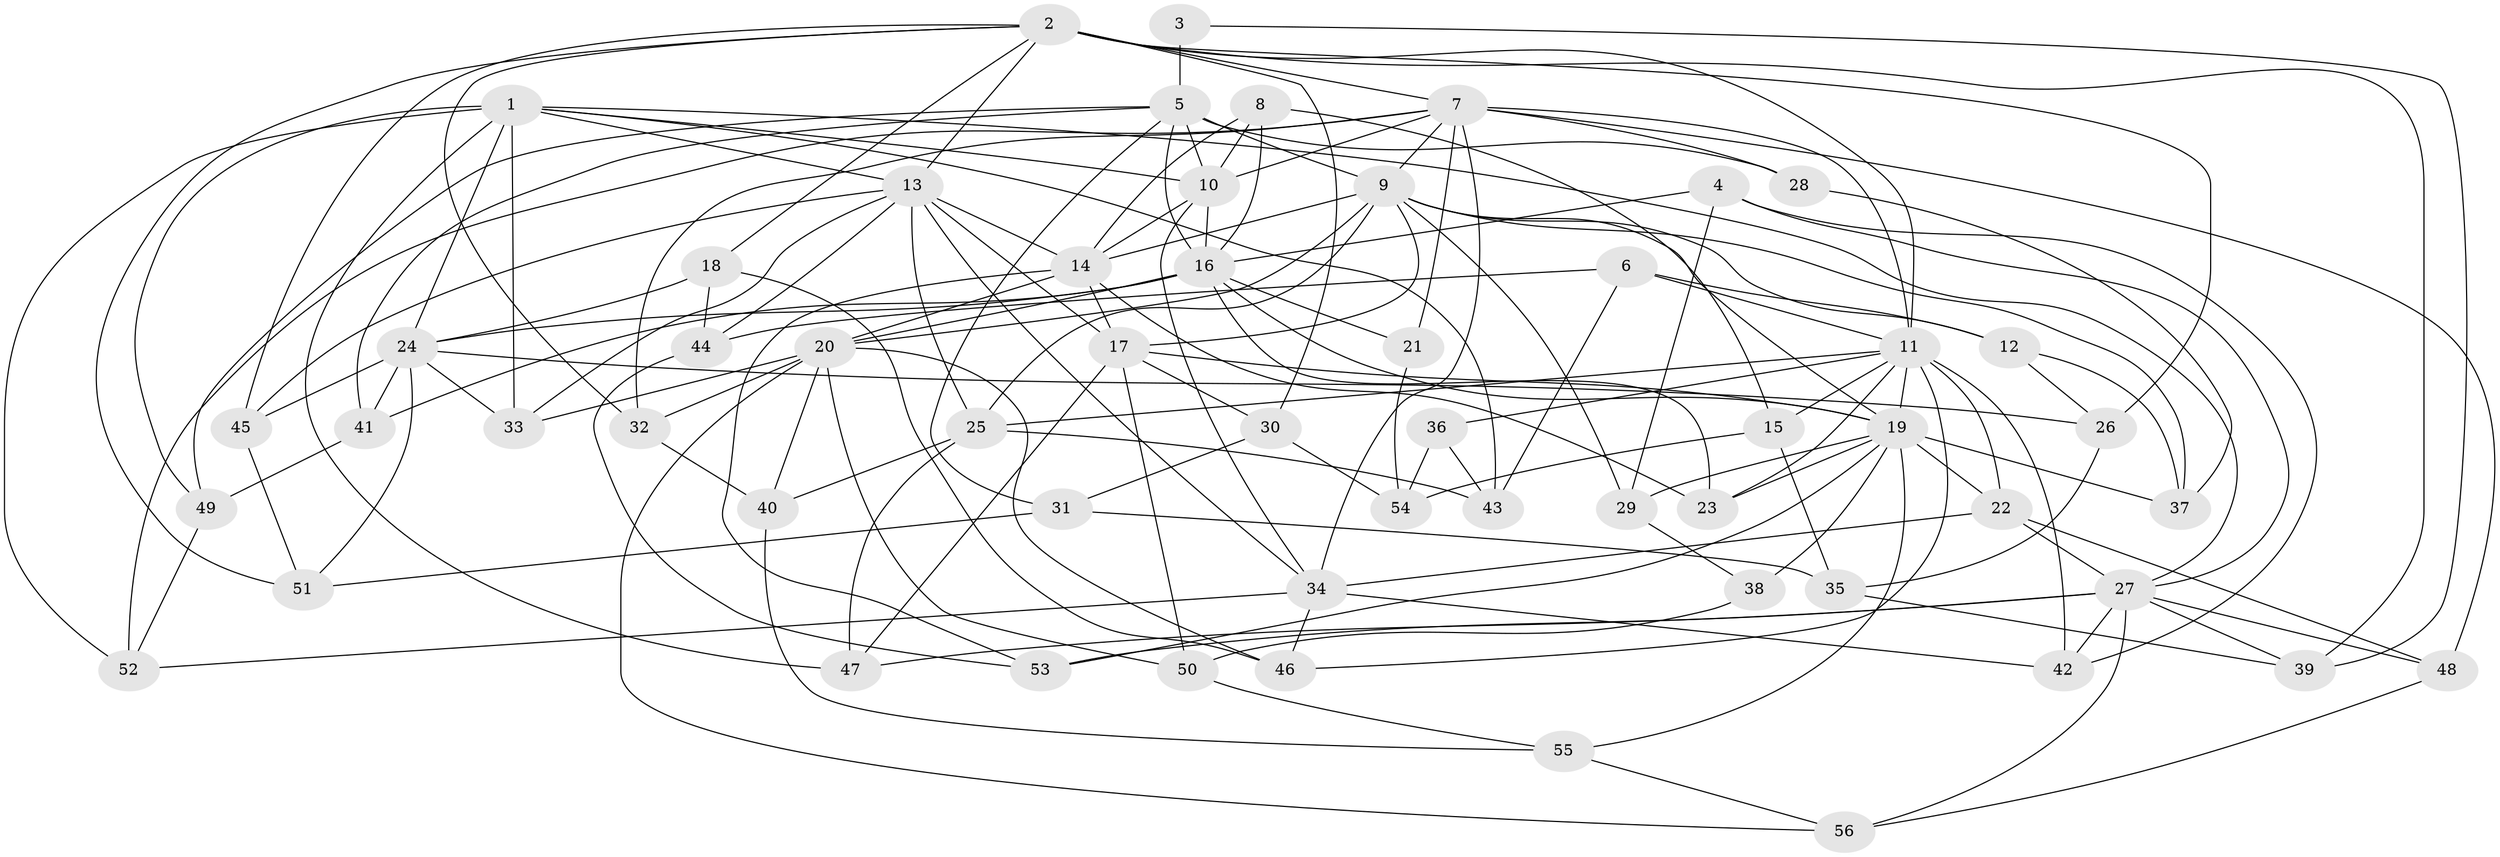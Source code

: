 // original degree distribution, {4: 1.0}
// Generated by graph-tools (version 1.1) at 2025/38/03/09/25 02:38:10]
// undirected, 56 vertices, 150 edges
graph export_dot {
graph [start="1"]
  node [color=gray90,style=filled];
  1;
  2;
  3;
  4;
  5;
  6;
  7;
  8;
  9;
  10;
  11;
  12;
  13;
  14;
  15;
  16;
  17;
  18;
  19;
  20;
  21;
  22;
  23;
  24;
  25;
  26;
  27;
  28;
  29;
  30;
  31;
  32;
  33;
  34;
  35;
  36;
  37;
  38;
  39;
  40;
  41;
  42;
  43;
  44;
  45;
  46;
  47;
  48;
  49;
  50;
  51;
  52;
  53;
  54;
  55;
  56;
  1 -- 10 [weight=2.0];
  1 -- 13 [weight=1.0];
  1 -- 24 [weight=1.0];
  1 -- 27 [weight=1.0];
  1 -- 33 [weight=1.0];
  1 -- 43 [weight=1.0];
  1 -- 47 [weight=1.0];
  1 -- 49 [weight=1.0];
  1 -- 52 [weight=1.0];
  2 -- 7 [weight=1.0];
  2 -- 11 [weight=1.0];
  2 -- 13 [weight=1.0];
  2 -- 18 [weight=1.0];
  2 -- 26 [weight=1.0];
  2 -- 30 [weight=1.0];
  2 -- 32 [weight=1.0];
  2 -- 39 [weight=1.0];
  2 -- 45 [weight=1.0];
  2 -- 51 [weight=1.0];
  3 -- 5 [weight=3.0];
  3 -- 39 [weight=1.0];
  4 -- 16 [weight=1.0];
  4 -- 27 [weight=1.0];
  4 -- 29 [weight=1.0];
  4 -- 42 [weight=1.0];
  5 -- 9 [weight=2.0];
  5 -- 10 [weight=1.0];
  5 -- 16 [weight=1.0];
  5 -- 28 [weight=2.0];
  5 -- 31 [weight=1.0];
  5 -- 41 [weight=1.0];
  5 -- 49 [weight=1.0];
  6 -- 11 [weight=1.0];
  6 -- 12 [weight=1.0];
  6 -- 43 [weight=1.0];
  6 -- 44 [weight=1.0];
  7 -- 9 [weight=2.0];
  7 -- 10 [weight=1.0];
  7 -- 11 [weight=1.0];
  7 -- 21 [weight=1.0];
  7 -- 28 [weight=1.0];
  7 -- 32 [weight=1.0];
  7 -- 34 [weight=2.0];
  7 -- 48 [weight=1.0];
  7 -- 52 [weight=1.0];
  8 -- 10 [weight=1.0];
  8 -- 14 [weight=1.0];
  8 -- 15 [weight=1.0];
  8 -- 16 [weight=1.0];
  9 -- 12 [weight=1.0];
  9 -- 14 [weight=1.0];
  9 -- 17 [weight=1.0];
  9 -- 19 [weight=1.0];
  9 -- 20 [weight=1.0];
  9 -- 25 [weight=1.0];
  9 -- 29 [weight=1.0];
  9 -- 37 [weight=1.0];
  10 -- 14 [weight=1.0];
  10 -- 16 [weight=1.0];
  10 -- 34 [weight=1.0];
  11 -- 15 [weight=1.0];
  11 -- 19 [weight=1.0];
  11 -- 22 [weight=1.0];
  11 -- 23 [weight=1.0];
  11 -- 25 [weight=1.0];
  11 -- 36 [weight=2.0];
  11 -- 42 [weight=1.0];
  11 -- 46 [weight=1.0];
  12 -- 26 [weight=1.0];
  12 -- 37 [weight=1.0];
  13 -- 14 [weight=1.0];
  13 -- 17 [weight=2.0];
  13 -- 25 [weight=1.0];
  13 -- 33 [weight=1.0];
  13 -- 34 [weight=1.0];
  13 -- 44 [weight=1.0];
  13 -- 45 [weight=1.0];
  14 -- 17 [weight=1.0];
  14 -- 20 [weight=1.0];
  14 -- 23 [weight=1.0];
  14 -- 53 [weight=1.0];
  15 -- 35 [weight=1.0];
  15 -- 54 [weight=1.0];
  16 -- 19 [weight=1.0];
  16 -- 20 [weight=2.0];
  16 -- 21 [weight=2.0];
  16 -- 23 [weight=1.0];
  16 -- 24 [weight=1.0];
  16 -- 41 [weight=1.0];
  17 -- 19 [weight=1.0];
  17 -- 30 [weight=1.0];
  17 -- 47 [weight=1.0];
  17 -- 50 [weight=1.0];
  18 -- 24 [weight=1.0];
  18 -- 44 [weight=1.0];
  18 -- 46 [weight=1.0];
  19 -- 22 [weight=1.0];
  19 -- 23 [weight=1.0];
  19 -- 29 [weight=1.0];
  19 -- 37 [weight=1.0];
  19 -- 38 [weight=2.0];
  19 -- 53 [weight=1.0];
  19 -- 55 [weight=1.0];
  20 -- 32 [weight=1.0];
  20 -- 33 [weight=1.0];
  20 -- 40 [weight=1.0];
  20 -- 46 [weight=1.0];
  20 -- 50 [weight=1.0];
  20 -- 56 [weight=1.0];
  21 -- 54 [weight=1.0];
  22 -- 27 [weight=2.0];
  22 -- 34 [weight=1.0];
  22 -- 48 [weight=1.0];
  24 -- 26 [weight=1.0];
  24 -- 33 [weight=1.0];
  24 -- 41 [weight=1.0];
  24 -- 45 [weight=1.0];
  24 -- 51 [weight=1.0];
  25 -- 40 [weight=1.0];
  25 -- 43 [weight=1.0];
  25 -- 47 [weight=1.0];
  26 -- 35 [weight=1.0];
  27 -- 39 [weight=1.0];
  27 -- 42 [weight=1.0];
  27 -- 47 [weight=1.0];
  27 -- 48 [weight=1.0];
  27 -- 53 [weight=1.0];
  27 -- 56 [weight=1.0];
  28 -- 37 [weight=1.0];
  29 -- 38 [weight=1.0];
  30 -- 31 [weight=1.0];
  30 -- 54 [weight=1.0];
  31 -- 35 [weight=1.0];
  31 -- 51 [weight=1.0];
  32 -- 40 [weight=1.0];
  34 -- 42 [weight=1.0];
  34 -- 46 [weight=1.0];
  34 -- 52 [weight=1.0];
  35 -- 39 [weight=1.0];
  36 -- 43 [weight=1.0];
  36 -- 54 [weight=1.0];
  38 -- 50 [weight=1.0];
  40 -- 55 [weight=1.0];
  41 -- 49 [weight=1.0];
  44 -- 53 [weight=1.0];
  45 -- 51 [weight=1.0];
  48 -- 56 [weight=1.0];
  49 -- 52 [weight=1.0];
  50 -- 55 [weight=1.0];
  55 -- 56 [weight=1.0];
}
